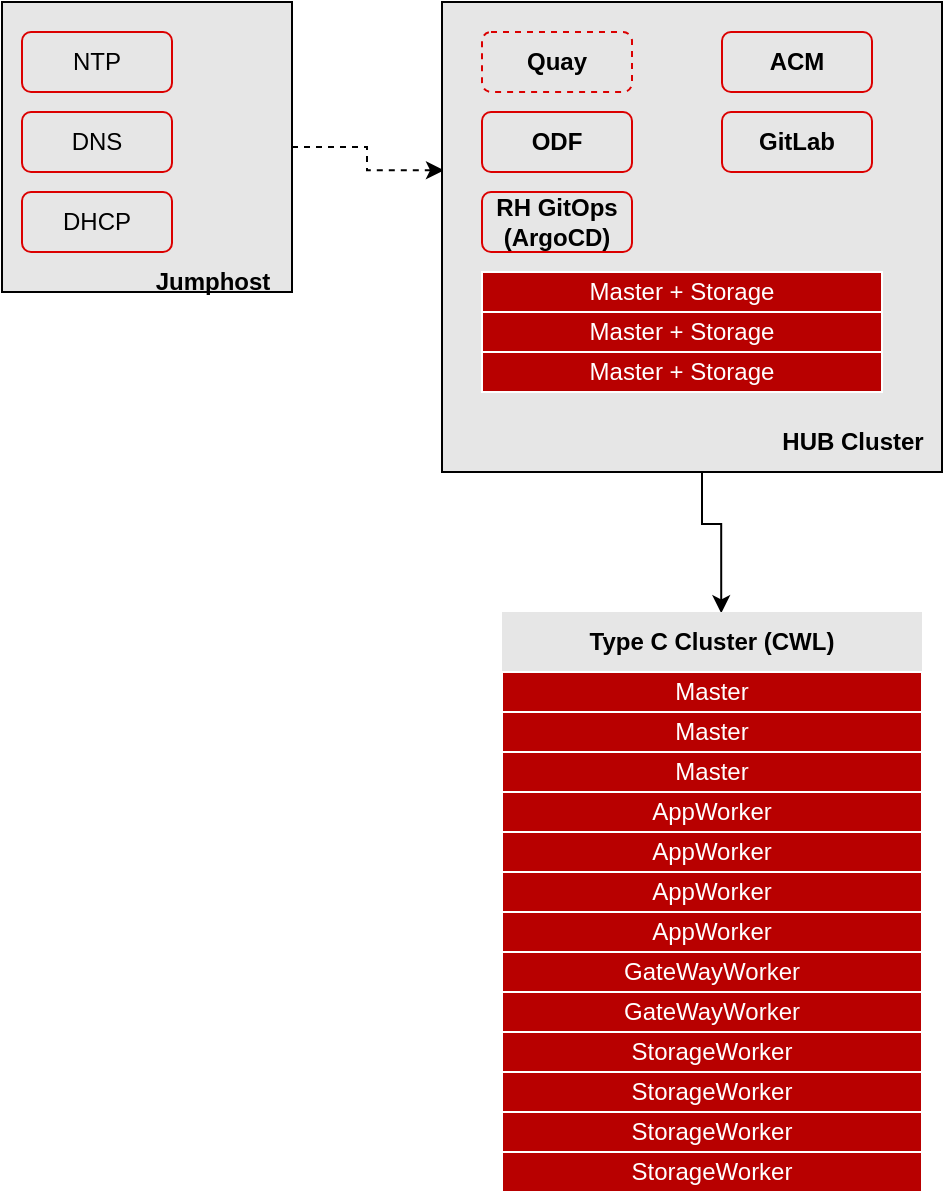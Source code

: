 <mxfile version="24.7.14">
  <diagram id="C5RBs43oDa-KdzZeNtuy" name="Page-1">
    <mxGraphModel dx="988" dy="546" grid="1" gridSize="10" guides="1" tooltips="1" connect="1" arrows="1" fold="1" page="1" pageScale="1" pageWidth="827" pageHeight="1169" math="0" shadow="0">
      <root>
        <mxCell id="WIyWlLk6GJQsqaUBKTNV-0" />
        <mxCell id="WIyWlLk6GJQsqaUBKTNV-1" parent="WIyWlLk6GJQsqaUBKTNV-0" />
        <mxCell id="dvF2nLzVKeMTQjdwGsAq-9" style="edgeStyle=orthogonalEdgeStyle;rounded=0;orthogonalLoop=1;jettySize=auto;html=1;dashed=1;entryX=0.004;entryY=0.358;entryDx=0;entryDy=0;entryPerimeter=0;" edge="1" parent="WIyWlLk6GJQsqaUBKTNV-1" source="dvF2nLzVKeMTQjdwGsAq-1" target="dvF2nLzVKeMTQjdwGsAq-10">
          <mxGeometry relative="1" as="geometry">
            <mxPoint x="240" y="105" as="targetPoint" />
          </mxGeometry>
        </mxCell>
        <mxCell id="dvF2nLzVKeMTQjdwGsAq-1" value="" style="whiteSpace=wrap;html=1;aspect=fixed;fillColor=#E6E6E6;" vertex="1" parent="WIyWlLk6GJQsqaUBKTNV-1">
          <mxGeometry x="40" y="35" width="145" height="145" as="geometry" />
        </mxCell>
        <mxCell id="dvF2nLzVKeMTQjdwGsAq-2" value="NTP" style="rounded=1;whiteSpace=wrap;html=1;strokeColor=#DB0000;fillColor=#E6E6E6;" vertex="1" parent="WIyWlLk6GJQsqaUBKTNV-1">
          <mxGeometry x="50" y="50" width="75" height="30" as="geometry" />
        </mxCell>
        <mxCell id="dvF2nLzVKeMTQjdwGsAq-7" value="DNS" style="rounded=1;whiteSpace=wrap;html=1;strokeColor=#DB0000;fillColor=#E6E6E6;" vertex="1" parent="WIyWlLk6GJQsqaUBKTNV-1">
          <mxGeometry x="50" y="90" width="75" height="30" as="geometry" />
        </mxCell>
        <mxCell id="dvF2nLzVKeMTQjdwGsAq-8" value="DHCP" style="rounded=1;whiteSpace=wrap;html=1;strokeColor=#DB0000;fillColor=#E6E6E6;" vertex="1" parent="WIyWlLk6GJQsqaUBKTNV-1">
          <mxGeometry x="50" y="130" width="75" height="30" as="geometry" />
        </mxCell>
        <mxCell id="dvF2nLzVKeMTQjdwGsAq-25" style="edgeStyle=orthogonalEdgeStyle;rounded=0;orthogonalLoop=1;jettySize=auto;html=1;entryX=0.522;entryY=0.022;entryDx=0;entryDy=0;entryPerimeter=0;" edge="1" parent="WIyWlLk6GJQsqaUBKTNV-1" target="dvF2nLzVKeMTQjdwGsAq-26">
          <mxGeometry relative="1" as="geometry">
            <mxPoint x="399.48" y="360" as="targetPoint" />
            <mxPoint x="384.48" y="230" as="sourcePoint" />
            <Array as="points">
              <mxPoint x="390" y="231" />
              <mxPoint x="390" y="296" />
              <mxPoint x="400" y="296" />
            </Array>
          </mxGeometry>
        </mxCell>
        <mxCell id="dvF2nLzVKeMTQjdwGsAq-10" value="" style="rounded=0;whiteSpace=wrap;html=1;fillColor=#E6E6E6;" vertex="1" parent="WIyWlLk6GJQsqaUBKTNV-1">
          <mxGeometry x="260" y="35" width="250" height="235" as="geometry" />
        </mxCell>
        <mxCell id="dvF2nLzVKeMTQjdwGsAq-12" value="&lt;b&gt;Jumphost&lt;/b&gt;" style="text;html=1;align=center;verticalAlign=middle;resizable=0;points=[];autosize=1;strokeColor=none;fillColor=none;" vertex="1" parent="WIyWlLk6GJQsqaUBKTNV-1">
          <mxGeometry x="105" y="160" width="80" height="30" as="geometry" />
        </mxCell>
        <mxCell id="dvF2nLzVKeMTQjdwGsAq-13" value="&lt;b&gt;Quay&lt;/b&gt;" style="rounded=1;whiteSpace=wrap;html=1;strokeColor=#DB0000;dashed=1;fillColor=#E6E6E6;" vertex="1" parent="WIyWlLk6GJQsqaUBKTNV-1">
          <mxGeometry x="280" y="50" width="75" height="30" as="geometry" />
        </mxCell>
        <mxCell id="dvF2nLzVKeMTQjdwGsAq-15" value="&lt;b&gt;ODF&lt;/b&gt;" style="rounded=1;whiteSpace=wrap;html=1;strokeColor=#DB0000;fillColor=#E6E6E6;" vertex="1" parent="WIyWlLk6GJQsqaUBKTNV-1">
          <mxGeometry x="280" y="90" width="75" height="30" as="geometry" />
        </mxCell>
        <mxCell id="dvF2nLzVKeMTQjdwGsAq-16" value="&lt;b&gt;RH GitOps&lt;br&gt;(ArgoCD)&lt;/b&gt;" style="rounded=1;whiteSpace=wrap;html=1;strokeColor=#DB0000;fillColor=#E6E6E6;" vertex="1" parent="WIyWlLk6GJQsqaUBKTNV-1">
          <mxGeometry x="280" y="130" width="75" height="30" as="geometry" />
        </mxCell>
        <mxCell id="dvF2nLzVKeMTQjdwGsAq-17" value="&lt;b&gt;ACM&lt;/b&gt;" style="rounded=1;whiteSpace=wrap;html=1;strokeColor=#DB0000;fillColor=#E6E6E6;" vertex="1" parent="WIyWlLk6GJQsqaUBKTNV-1">
          <mxGeometry x="400" y="50" width="75" height="30" as="geometry" />
        </mxCell>
        <mxCell id="dvF2nLzVKeMTQjdwGsAq-18" value="&lt;b&gt;GitLab&lt;/b&gt;" style="rounded=1;whiteSpace=wrap;html=1;strokeColor=#DB0000;fillColor=#E6E6E6;" vertex="1" parent="WIyWlLk6GJQsqaUBKTNV-1">
          <mxGeometry x="400" y="90" width="75" height="30" as="geometry" />
        </mxCell>
        <mxCell id="dvF2nLzVKeMTQjdwGsAq-19" value="&lt;b&gt;HUB Cluster&lt;/b&gt;" style="text;html=1;align=center;verticalAlign=middle;resizable=0;points=[];autosize=1;strokeColor=none;fillColor=none;" vertex="1" parent="WIyWlLk6GJQsqaUBKTNV-1">
          <mxGeometry x="420" y="240" width="90" height="30" as="geometry" />
        </mxCell>
        <mxCell id="dvF2nLzVKeMTQjdwGsAq-21" value="&lt;font color=&quot;#ffffff&quot;&gt;Master + Storage&lt;/font&gt;" style="rounded=0;whiteSpace=wrap;html=1;fillColor=#B80000;strokeColor=#FFFFFF;" vertex="1" parent="WIyWlLk6GJQsqaUBKTNV-1">
          <mxGeometry x="280" y="170" width="200" height="20" as="geometry" />
        </mxCell>
        <mxCell id="dvF2nLzVKeMTQjdwGsAq-22" value="&lt;font color=&quot;#ffffff&quot;&gt;Master + Storage&lt;/font&gt;" style="rounded=0;whiteSpace=wrap;html=1;fillColor=#B80000;strokeColor=#FFFFFF;" vertex="1" parent="WIyWlLk6GJQsqaUBKTNV-1">
          <mxGeometry x="280" y="190" width="200" height="20" as="geometry" />
        </mxCell>
        <mxCell id="dvF2nLzVKeMTQjdwGsAq-23" value="&lt;font color=&quot;#ffffff&quot;&gt;Master + Storage&lt;/font&gt;" style="rounded=0;whiteSpace=wrap;html=1;fillColor=#B80000;strokeColor=#FFFFFF;" vertex="1" parent="WIyWlLk6GJQsqaUBKTNV-1">
          <mxGeometry x="280" y="210" width="200" height="20" as="geometry" />
        </mxCell>
        <mxCell id="dvF2nLzVKeMTQjdwGsAq-26" value="&lt;b&gt;Type C Cluster (CWL)&lt;/b&gt;" style="rounded=0;whiteSpace=wrap;html=1;fillColor=#E6E6E6;strokeColor=none;" vertex="1" parent="WIyWlLk6GJQsqaUBKTNV-1">
          <mxGeometry x="290" y="340" width="210" height="30" as="geometry" />
        </mxCell>
        <mxCell id="dvF2nLzVKeMTQjdwGsAq-27" value="&lt;font color=&quot;#ffffff&quot;&gt;Master&lt;/font&gt;" style="rounded=0;whiteSpace=wrap;html=1;fillColor=#B80000;strokeColor=#FFFFFF;" vertex="1" parent="WIyWlLk6GJQsqaUBKTNV-1">
          <mxGeometry x="290" y="370" width="210" height="20" as="geometry" />
        </mxCell>
        <mxCell id="dvF2nLzVKeMTQjdwGsAq-28" value="&lt;font color=&quot;#ffffff&quot;&gt;Master&lt;/font&gt;" style="rounded=0;whiteSpace=wrap;html=1;fillColor=#B80000;strokeColor=#FFFFFF;" vertex="1" parent="WIyWlLk6GJQsqaUBKTNV-1">
          <mxGeometry x="290" y="410" width="210" height="20" as="geometry" />
        </mxCell>
        <mxCell id="dvF2nLzVKeMTQjdwGsAq-29" value="&lt;font color=&quot;#ffffff&quot;&gt;Master&lt;/font&gt;" style="rounded=0;whiteSpace=wrap;html=1;fillColor=#B80000;strokeColor=#FFFFFF;" vertex="1" parent="WIyWlLk6GJQsqaUBKTNV-1">
          <mxGeometry x="290" y="390" width="210" height="20" as="geometry" />
        </mxCell>
        <mxCell id="dvF2nLzVKeMTQjdwGsAq-30" value="&lt;font color=&quot;#ffffff&quot;&gt;AppWorker&lt;/font&gt;" style="rounded=0;whiteSpace=wrap;html=1;fillColor=#B80000;strokeColor=#FFFFFF;" vertex="1" parent="WIyWlLk6GJQsqaUBKTNV-1">
          <mxGeometry x="290" y="430" width="210" height="20" as="geometry" />
        </mxCell>
        <mxCell id="dvF2nLzVKeMTQjdwGsAq-31" value="&lt;span style=&quot;color: rgb(255, 255, 255);&quot;&gt;AppWorker&lt;/span&gt;" style="rounded=0;whiteSpace=wrap;html=1;fillColor=#B80000;strokeColor=#FFFFFF;" vertex="1" parent="WIyWlLk6GJQsqaUBKTNV-1">
          <mxGeometry x="290" y="450" width="210" height="20" as="geometry" />
        </mxCell>
        <mxCell id="dvF2nLzVKeMTQjdwGsAq-32" value="&lt;span style=&quot;color: rgb(255, 255, 255);&quot;&gt;GateWayWorker&lt;/span&gt;" style="rounded=0;whiteSpace=wrap;html=1;fillColor=#B80000;strokeColor=#FFFFFF;" vertex="1" parent="WIyWlLk6GJQsqaUBKTNV-1">
          <mxGeometry x="290" y="510" width="210" height="20" as="geometry" />
        </mxCell>
        <mxCell id="dvF2nLzVKeMTQjdwGsAq-33" value="&lt;span style=&quot;color: rgb(255, 255, 255);&quot;&gt;AppWorker&lt;/span&gt;" style="rounded=0;whiteSpace=wrap;html=1;fillColor=#B80000;strokeColor=#FFFFFF;" vertex="1" parent="WIyWlLk6GJQsqaUBKTNV-1">
          <mxGeometry x="290" y="470" width="210" height="20" as="geometry" />
        </mxCell>
        <mxCell id="dvF2nLzVKeMTQjdwGsAq-34" value="&lt;span style=&quot;color: rgb(255, 255, 255);&quot;&gt;AppWorker&lt;/span&gt;" style="rounded=0;whiteSpace=wrap;html=1;fillColor=#B80000;strokeColor=#FFFFFF;" vertex="1" parent="WIyWlLk6GJQsqaUBKTNV-1">
          <mxGeometry x="290" y="490" width="210" height="20" as="geometry" />
        </mxCell>
        <mxCell id="dvF2nLzVKeMTQjdwGsAq-35" value="&lt;span style=&quot;color: rgb(255, 255, 255);&quot;&gt;GateWayWorker&lt;/span&gt;" style="rounded=0;whiteSpace=wrap;html=1;fillColor=#B80000;strokeColor=#FFFFFF;" vertex="1" parent="WIyWlLk6GJQsqaUBKTNV-1">
          <mxGeometry x="290" y="530" width="210" height="20" as="geometry" />
        </mxCell>
        <mxCell id="dvF2nLzVKeMTQjdwGsAq-36" value="&lt;font color=&quot;#ffffff&quot;&gt;StorageWorker&lt;/font&gt;" style="rounded=0;whiteSpace=wrap;html=1;fillColor=#B80000;strokeColor=#FFFFFF;" vertex="1" parent="WIyWlLk6GJQsqaUBKTNV-1">
          <mxGeometry x="290" y="550" width="210" height="20" as="geometry" />
        </mxCell>
        <mxCell id="dvF2nLzVKeMTQjdwGsAq-40" value="&lt;span style=&quot;color: rgb(255, 255, 255);&quot;&gt;StorageWorker&lt;/span&gt;" style="rounded=0;whiteSpace=wrap;html=1;fillColor=#B80000;strokeColor=#FFFFFF;" vertex="1" parent="WIyWlLk6GJQsqaUBKTNV-1">
          <mxGeometry x="290" y="570" width="210" height="20" as="geometry" />
        </mxCell>
        <mxCell id="dvF2nLzVKeMTQjdwGsAq-41" value="&lt;span style=&quot;color: rgb(255, 255, 255);&quot;&gt;StorageWorker&lt;/span&gt;" style="rounded=0;whiteSpace=wrap;html=1;fillColor=#B80000;strokeColor=#FFFFFF;" vertex="1" parent="WIyWlLk6GJQsqaUBKTNV-1">
          <mxGeometry x="290" y="590" width="210" height="20" as="geometry" />
        </mxCell>
        <mxCell id="dvF2nLzVKeMTQjdwGsAq-42" value="&lt;span style=&quot;color: rgb(255, 255, 255);&quot;&gt;StorageWorker&lt;/span&gt;" style="rounded=0;whiteSpace=wrap;html=1;fillColor=#B80000;strokeColor=#FFFFFF;" vertex="1" parent="WIyWlLk6GJQsqaUBKTNV-1">
          <mxGeometry x="290" y="610" width="210" height="20" as="geometry" />
        </mxCell>
      </root>
    </mxGraphModel>
  </diagram>
</mxfile>
